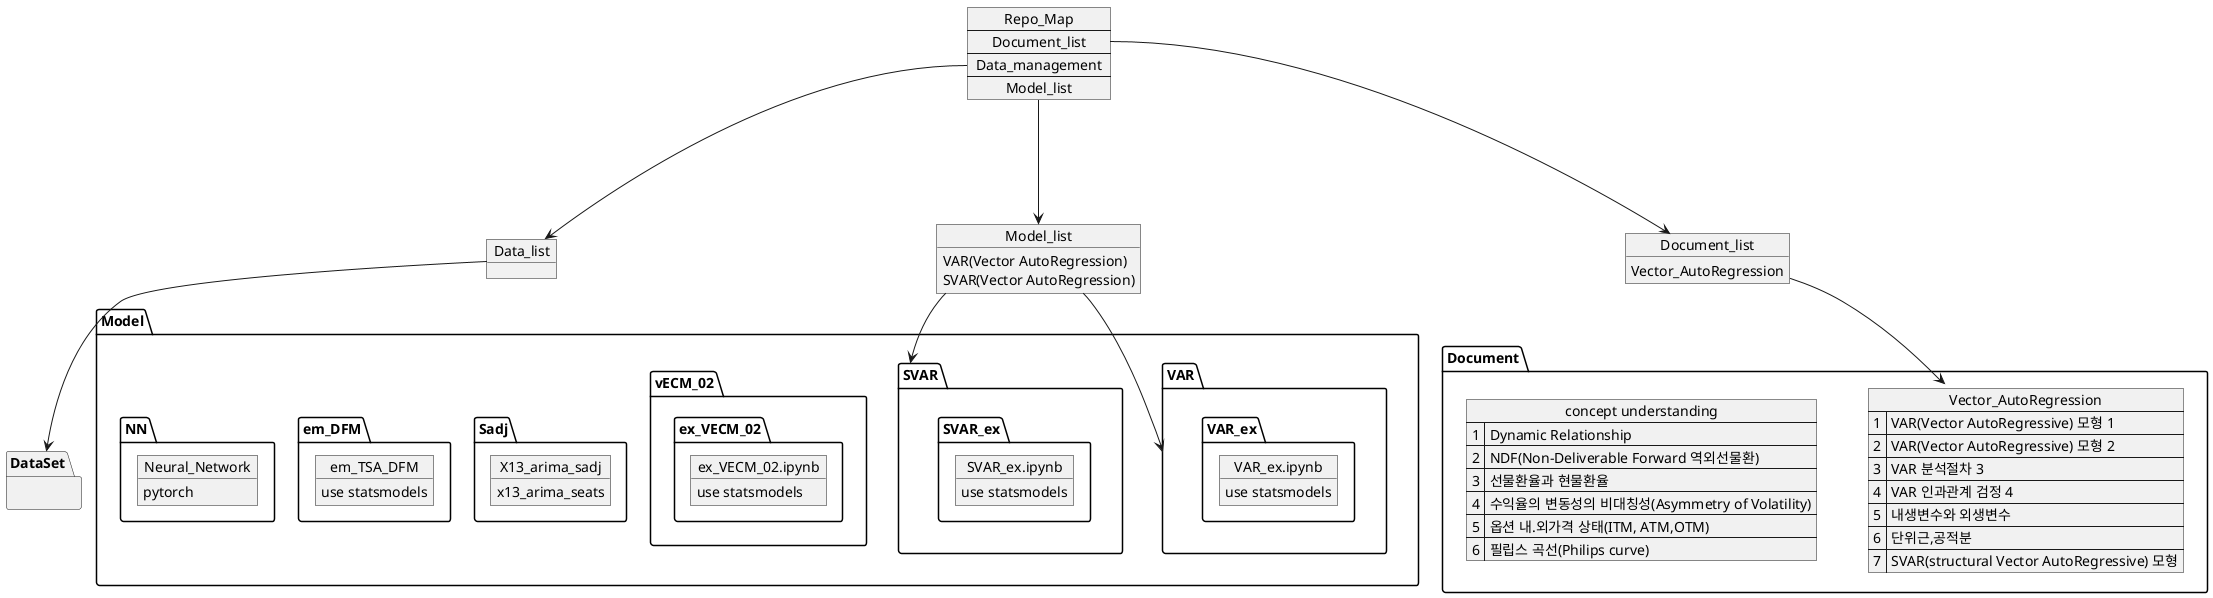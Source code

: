 @startuml Repo_Map
/' 
2023.04.27
2023.07.17
start alpha ver 0.2
by Augstine_Kim (Kim Eui Cheol)
'/ 

object Data_list
object Model_list
 Model_list : VAR(Vector AutoRegression)
 Model_list : SVAR(Vector AutoRegression)
object Document_list
 Document_list :  Vector_AutoRegression

/'
  DataSet source
'/
package DataSet {

}

/'
  Models
'/
package Model {
    package VAR {
        object VAR_ex.ipynb
            VAR_ex.ipynb : use statsmodels
    }
    package SVAR {
        object SVAR_ex.ipynb
            SVAR_ex.ipynb : use statsmodels
    }
    package vECM_02 {
        object ex_VECM_02.ipynb
            ex_VECM_02.ipynb : use statsmodels
    }
    package Sadj {
        object X13_arima_sadj
            X13_arima_sadj : x13_arima_seats
    }
    package em_DFM {
        object em_TSA_DFM
            em_TSA_DFM : use statsmodels
    }
    package NN {
        object Neural_Network
            Neural_Network : pytorch
    }
}

/'
  Documents 
'/
package Document {
    map "Vector_AutoRegression" as doc {
        1=>VAR(Vector AutoRegressive) 모형 1
        2=>VAR(Vector AutoRegressive) 모형 2
        3=>VAR 분석절차 3
        4=>VAR 인과관계 검정 4
        5=>내생변수와 외생변수
        6=>단위근,공적분
        7=>SVAR(structural Vector AutoRegressive) 모형
    }

    map "concept understanding" as concept {
        1=>Dynamic Relationship
        2=>NDF(Non-Deliverable Forward 역외선물환)
        3=>선물환율과 현물환율
        4=>수익율의 변동성의 비대칭성(Asymmetry of Volatility)
        5=>옵션 내.외가격 상태(ITM, ATM,OTM)
        6=>필립스 곡선(Philips curve)
    }

 }

/'
  Relation connect
'/
Data_list --> DataSet
Model_list --> VAR
Model_list --> SVAR
Document_list --> doc

map "Repo_Map" as unit  {
    Document_list *---> Document_list
    Data_management *---> Data_list
    Model_list *---> Model_list
}


@enduml